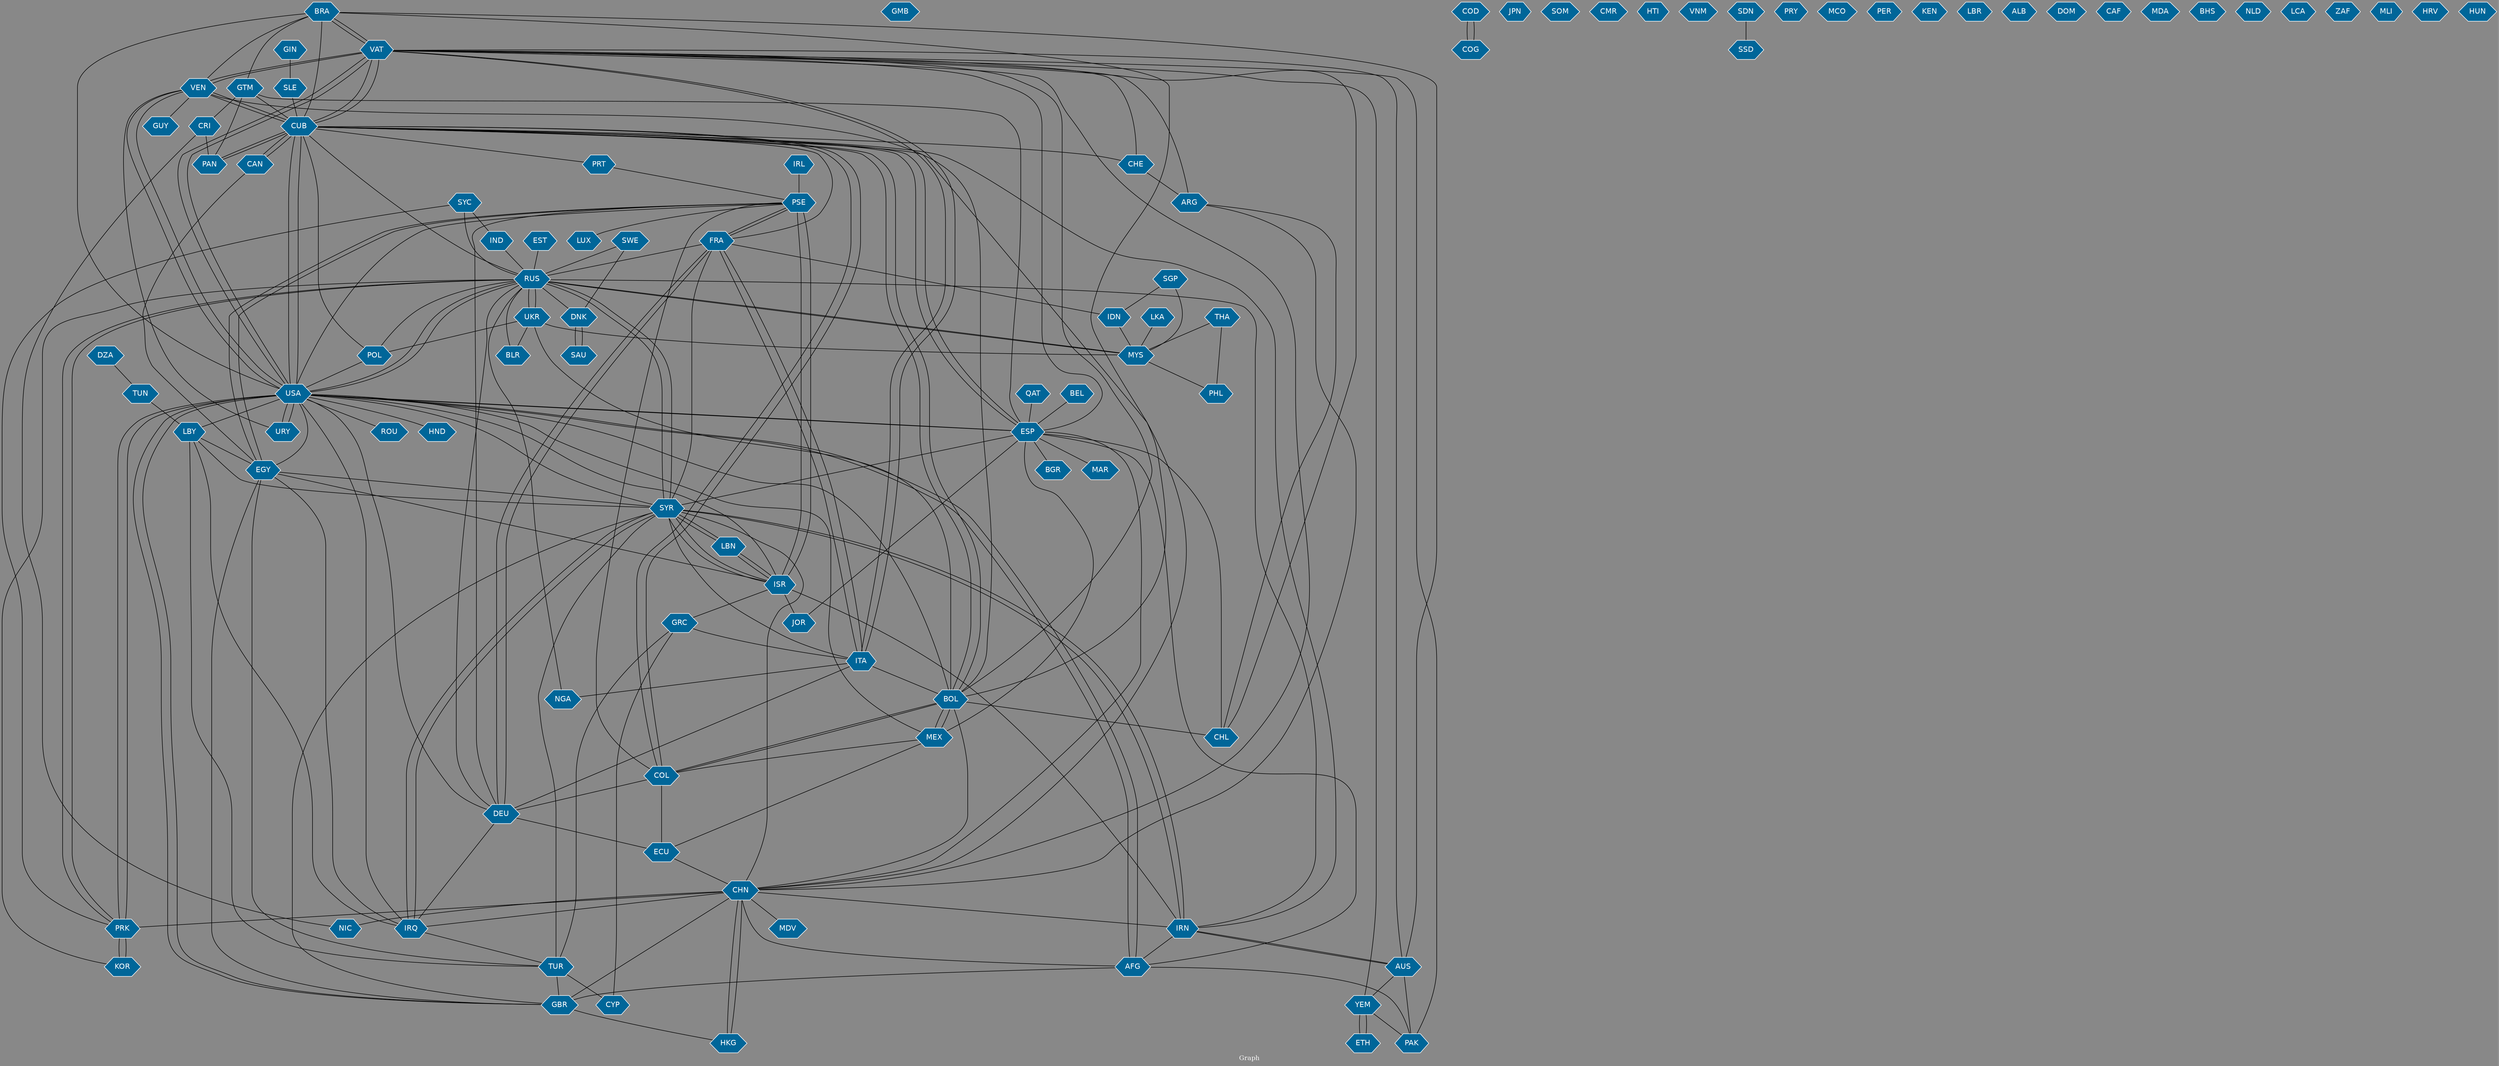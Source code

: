 // Countries together in item graph
graph {
	graph [bgcolor="#888888" fontcolor=white fontsize=12 label="Graph" outputorder=edgesfirst overlap=prism]
	node [color=white fillcolor="#006699" fontcolor=white fontname=Helvetica shape=hexagon style=filled]
	edge [arrowhead=open color=black fontcolor=white fontname=Courier fontsize=12]
		BRA [label=BRA]
		VAT [label=VAT]
		CUB [label=CUB]
		ESP [label=ESP]
		RUS [label=RUS]
		UKR [label=UKR]
		USA [label=USA]
		CHL [label=CHL]
		HKG [label=HKG]
		ARG [label=ARG]
		GBR [label=GBR]
		MEX [label=MEX]
		COL [label=COL]
		DEU [label=DEU]
		PSE [label=PSE]
		FRA [label=FRA]
		ITA [label=ITA]
		IDN [label=IDN]
		PAN [label=PAN]
		BEL [label=BEL]
		URY [label=URY]
		CAN [label=CAN]
		EGY [label=EGY]
		SYR [label=SYR]
		ISR [label=ISR]
		IRN [label=IRN]
		TUN [label=TUN]
		LBY [label=LBY]
		GTM [label=GTM]
		YEM [label=YEM]
		CHE [label=CHE]
		NGA [label=NGA]
		MAR [label=MAR]
		GMB [label=GMB]
		CHN [label=CHN]
		AFG [label=AFG]
		IND [label=IND]
		IRQ [label=IRQ]
		COD [label=COD]
		COG [label=COG]
		GRC [label=GRC]
		BOL [label=BOL]
		BLR [label=BLR]
		VEN [label=VEN]
		JPN [label=JPN]
		TUR [label=TUR]
		PRT [label=PRT]
		SOM [label=SOM]
		ROU [label=ROU]
		POL [label=POL]
		JOR [label=JOR]
		CMR [label=CMR]
		AUS [label=AUS]
		HTI [label=HTI]
		VNM [label=VNM]
		KOR [label=KOR]
		PRK [label=PRK]
		SDN [label=SDN]
		SSD [label=SSD]
		SWE [label=SWE]
		PHL [label=PHL]
		SAU [label=SAU]
		ECU [label=ECU]
		PRY [label=PRY]
		LKA [label=LKA]
		PAK [label=PAK]
		MCO [label=MCO]
		LBN [label=LBN]
		CRI [label=CRI]
		NIC [label=NIC]
		CYP [label=CYP]
		PER [label=PER]
		MDV [label=MDV]
		KEN [label=KEN]
		ETH [label=ETH]
		SLE [label=SLE]
		EST [label=EST]
		THA [label=THA]
		SYC [label=SYC]
		QAT [label=QAT]
		LBR [label=LBR]
		ALB [label=ALB]
		IRL [label=IRL]
		DOM [label=DOM]
		GUY [label=GUY]
		CAF [label=CAF]
		DNK [label=DNK]
		MDA [label=MDA]
		MYS [label=MYS]
		BHS [label=BHS]
		SGP [label=SGP]
		NLD [label=NLD]
		DZA [label=DZA]
		LCA [label=LCA]
		ZAF [label=ZAF]
		MLI [label=MLI]
		HND [label=HND]
		LUX [label=LUX]
		HRV [label=HRV]
		GIN [label=GIN]
		HUN [label=HUN]
		BGR [label=BGR]
			FRA -- IDN [weight=1]
			IDN -- MYS [weight=1]
			USA -- ROU [weight=1]
			VEN -- VAT [weight=1]
			SYC -- RUS [weight=1]
			VEN -- USA [weight=3]
			USA -- LBY [weight=1]
			USA -- VAT [weight=4]
			CUB -- PAN [weight=1]
			FRA -- PSE [weight=1]
			BRA -- VAT [weight=1]
			LBY -- SYR [weight=1]
			CHN -- IRQ [weight=1]
			AUS -- VAT [weight=1]
			YEM -- VAT [weight=1]
			VAT -- USA [weight=1]
			URY -- USA [weight=4]
			DNK -- SAU [weight=1]
			SGP -- IDN [weight=1]
			DEU -- PSE [weight=1]
			MYS -- RUS [weight=1]
			SYR -- TUR [weight=1]
			AFG -- GBR [weight=2]
			VAT -- CHE [weight=1]
			VAT -- CHL [weight=1]
			POL -- CUB [weight=1]
			AFG -- USA [weight=1]
			CUB -- CHE [weight=1]
			ARG -- VAT [weight=3]
			CUB -- CAN [weight=1]
			AFG -- ESP [weight=1]
			ISR -- IRN [weight=1]
			SYR -- LBN [weight=3]
			RUS -- DEU [weight=1]
			ITA -- DEU [weight=2]
			CHN -- PRK [weight=2]
			MYS -- PHL [weight=1]
			SDN -- SSD [weight=1]
			RUS -- MYS [weight=1]
			CHN -- MDV [weight=1]
			CUB -- BOL [weight=1]
			EST -- RUS [weight=1]
			BOL -- CUB [weight=2]
			CHN -- HKG [weight=1]
			CHN -- ESP [weight=1]
			AUS -- YEM [weight=1]
			YEM -- PAK [weight=1]
			PRK -- USA [weight=4]
			CUB -- IRN [weight=1]
			ARG -- CHN [weight=1]
			IRN -- AUS [weight=1]
			SYR -- IRN [weight=1]
			URY -- VEN [weight=1]
			ISR -- LBN [weight=1]
			COL -- PSE [weight=1]
			UKR -- MYS [weight=3]
			COL -- BOL [weight=1]
			CUB -- RUS [weight=1]
			ITA -- FRA [weight=1]
			USA -- AFG [weight=1]
			AUS -- PAK [weight=1]
			COL -- CUB [weight=3]
			VAT -- BRA [weight=1]
			LBY -- TUR [weight=1]
			BOL -- COL [weight=1]
			GRC -- TUR [weight=1]
			COL -- DEU [weight=1]
			EGY -- PSE [weight=1]
			GBR -- CHN [weight=2]
			HKG -- CHN [weight=1]
			MEX -- ECU [weight=1]
			RUS -- SYR [weight=3]
			EGY -- ISR [weight=1]
			FRA -- DEU [weight=2]
			BRA -- AUS [weight=1]
			LKA -- MYS [weight=1]
			GTM -- CRI [weight=1]
			GBR -- HKG [weight=1]
			GTM -- ESP [weight=1]
			TUN -- LBY [weight=1]
			USA -- SYR [weight=1]
			ITA -- SYR [weight=1]
			BRA -- GTM [weight=1]
			EGY -- USA [weight=1]
			PSE -- EGY [weight=2]
			RUS -- POL [weight=1]
			MEX -- BOL [weight=2]
			ECU -- CHN [weight=1]
			EGY -- GBR [weight=1]
			GRC -- CYP [weight=1]
			CUB -- VAT [weight=2]
			YEM -- ETH [weight=1]
			USA -- RUS [weight=2]
			RUS -- PRK [weight=1]
			TUR -- GBR [weight=1]
			ESP -- SYR [weight=1]
			IRN -- AFG [weight=1]
			LBN -- SYR [weight=1]
			USA -- HND [weight=1]
			GIN -- SLE [weight=1]
			ITA -- NGA [weight=1]
			USA -- ESP [weight=1]
			EGY -- IRQ [weight=1]
			IRN -- SYR [weight=1]
			SYC -- IND [weight=1]
			BOL -- VAT [weight=1]
			BOL -- MEX [weight=2]
			ESP -- VAT [weight=1]
			POL -- USA [weight=1]
			RUS -- DNK [weight=1]
			BOL -- USA [weight=1]
			CRI -- PAN [weight=1]
			BRA -- BOL [weight=1]
			CHN -- NIC [weight=1]
			CHE -- ARG [weight=1]
			IRQ -- SYR [weight=2]
			CUB -- CHN [weight=1]
			IRN -- RUS [weight=1]
			ESP -- CUB [weight=2]
			DEU -- FRA [weight=1]
			PSE -- FRA [weight=1]
			ISR -- PSE [weight=9]
			PSE -- ISR [weight=12]
			CAN -- EGY [weight=1]
			FRA -- ITA [weight=1]
			ECU -- COL [weight=1]
			THA -- MYS [weight=1]
			UKR -- POL [weight=1]
			EGY -- SYR [weight=1]
			IRL -- PSE [weight=1]
			BOL -- CHN [weight=1]
			SWE -- DNK [weight=1]
			SYC -- PRK [weight=1]
			KOR -- PRK [weight=2]
			BOL -- VEN [weight=1]
			SYR -- CHN [weight=1]
			SWE -- RUS [weight=1]
			ISR -- JOR [weight=1]
			QAT -- ESP [weight=1]
			ARG -- CHL [weight=1]
			DEU -- IRQ [weight=1]
			VAT -- VEN [weight=1]
			BOL -- UKR [weight=1]
			VAT -- ITA [weight=1]
			CAN -- CUB [weight=1]
			USA -- MEX [weight=1]
			VAT -- CHN [weight=1]
			VEN -- GUY [weight=1]
			SYR -- FRA [weight=1]
			RUS -- UKR [weight=6]
			BOL -- CHL [weight=1]
			ESP -- BGR [weight=1]
			FRA -- RUS [weight=1]
			GTM -- PAN [weight=1]
			SLE -- CUB [weight=1]
			USA -- PSE [weight=1]
			DZA -- TUN [weight=1]
			SYR -- RUS [weight=1]
			MEX -- ESP [weight=1]
			LBY -- EGY [weight=1]
			VAT -- CUB [weight=3]
			RUS -- NGA [weight=1]
			ESP -- USA [weight=1]
			USA -- BRA [weight=2]
			CUB -- BRA [weight=2]
			PRK -- KOR [weight=1]
			PSE -- LUX [weight=1]
			GBR -- USA [weight=1]
			USA -- DEU [weight=2]
			VEN -- CUB [weight=2]
			CUB -- VEN [weight=4]
			USA -- PRK [weight=1]
			USA -- ISR [weight=2]
			GRC -- ITA [weight=1]
			SYR -- IRQ [weight=3]
			ESP -- CHL [weight=2]
			UKR -- RUS [weight=6]
			UKR -- BLR [weight=4]
			CUB -- FRA [weight=1]
			MEX -- COL [weight=1]
			DEU -- ECU [weight=2]
			ISR -- SYR [weight=1]
			ITA -- BOL [weight=1]
			IRQ -- USA [weight=1]
			PRT -- PSE [weight=1]
			LBY -- IRQ [weight=1]
			PAN -- CUB [weight=2]
			LBN -- ISR [weight=3]
			CUB -- COL [weight=3]
			GTM -- CUB [weight=1]
			IND -- RUS [weight=2]
			THA -- PHL [weight=1]
			CHN -- IRN [weight=1]
			COG -- COD [weight=1]
			AFG -- PAK [weight=1]
			JOR -- ESP [weight=1]
			ITA -- VAT [weight=1]
			KOR -- RUS [weight=1]
			RUS -- USA [weight=4]
			USA -- CUB [weight=23]
			SGP -- MYS [weight=1]
			SAU -- DNK [weight=1]
			USA -- VEN [weight=1]
			RUS -- BLR [weight=1]
			CUB -- USA [weight=17]
			CUB -- PRT [weight=1]
			TUR -- CYP [weight=1]
			BRA -- VEN [weight=1]
			CHN -- AFG [weight=1]
			ESP -- MAR [weight=1]
			CUB -- ESP [weight=2]
			BEL -- ESP [weight=2]
			USA -- URY [weight=7]
			COD -- COG [weight=2]
			ISR -- GRC [weight=2]
			PRK -- RUS [weight=1]
			PAK -- VAT [weight=1]
			SYR -- GBR [weight=1]
			EGY -- TUR [weight=1]
			IRQ -- TUR [weight=1]
			USA -- GBR [weight=1]
			ETH -- YEM [weight=2]
			CRI -- NIC [weight=1]
			AUS -- IRN [weight=1]
			SYR -- ISR [weight=3]
}